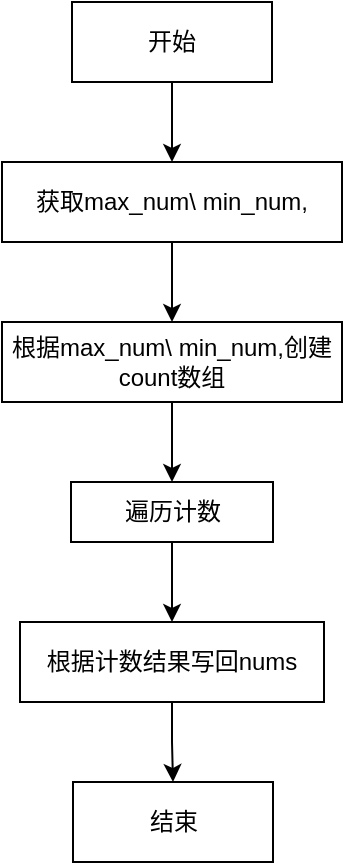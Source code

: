 <mxfile version="24.2.5" type="github">
  <diagram name="Page-1" id="WhpOYSPwDscCSI1o2JLr">
    <mxGraphModel dx="954" dy="592" grid="1" gridSize="10" guides="1" tooltips="1" connect="1" arrows="1" fold="1" page="1" pageScale="1" pageWidth="827" pageHeight="1169" math="0" shadow="0">
      <root>
        <mxCell id="0" />
        <mxCell id="1" parent="0" />
        <mxCell id="le8S84mGCe8vMf6BlJQ1-6" style="edgeStyle=orthogonalEdgeStyle;rounded=0;orthogonalLoop=1;jettySize=auto;html=1;exitX=0.5;exitY=1;exitDx=0;exitDy=0;entryX=0.5;entryY=0;entryDx=0;entryDy=0;" edge="1" parent="1" source="le8S84mGCe8vMf6BlJQ1-1" target="le8S84mGCe8vMf6BlJQ1-2">
          <mxGeometry relative="1" as="geometry" />
        </mxCell>
        <mxCell id="le8S84mGCe8vMf6BlJQ1-1" value="开始" style="rounded=0;whiteSpace=wrap;html=1;" vertex="1" parent="1">
          <mxGeometry x="364" y="140" width="100" height="40" as="geometry" />
        </mxCell>
        <mxCell id="le8S84mGCe8vMf6BlJQ1-7" style="edgeStyle=orthogonalEdgeStyle;rounded=0;orthogonalLoop=1;jettySize=auto;html=1;exitX=0.5;exitY=1;exitDx=0;exitDy=0;entryX=0.5;entryY=0;entryDx=0;entryDy=0;" edge="1" parent="1" source="le8S84mGCe8vMf6BlJQ1-2" target="le8S84mGCe8vMf6BlJQ1-3">
          <mxGeometry relative="1" as="geometry" />
        </mxCell>
        <mxCell id="le8S84mGCe8vMf6BlJQ1-2" value="获取max_num\ min_num," style="rounded=0;whiteSpace=wrap;html=1;" vertex="1" parent="1">
          <mxGeometry x="329" y="220" width="170" height="40" as="geometry" />
        </mxCell>
        <mxCell id="le8S84mGCe8vMf6BlJQ1-8" style="edgeStyle=orthogonalEdgeStyle;rounded=0;orthogonalLoop=1;jettySize=auto;html=1;exitX=0.5;exitY=1;exitDx=0;exitDy=0;entryX=0.5;entryY=0;entryDx=0;entryDy=0;" edge="1" parent="1" source="le8S84mGCe8vMf6BlJQ1-3" target="le8S84mGCe8vMf6BlJQ1-4">
          <mxGeometry relative="1" as="geometry" />
        </mxCell>
        <mxCell id="le8S84mGCe8vMf6BlJQ1-3" value="根据max_num\ min_num,创建count数组" style="rounded=0;whiteSpace=wrap;html=1;" vertex="1" parent="1">
          <mxGeometry x="329" y="300" width="170" height="40" as="geometry" />
        </mxCell>
        <mxCell id="le8S84mGCe8vMf6BlJQ1-9" style="edgeStyle=orthogonalEdgeStyle;rounded=0;orthogonalLoop=1;jettySize=auto;html=1;exitX=0.5;exitY=1;exitDx=0;exitDy=0;entryX=0.5;entryY=0;entryDx=0;entryDy=0;" edge="1" parent="1" source="le8S84mGCe8vMf6BlJQ1-4" target="le8S84mGCe8vMf6BlJQ1-5">
          <mxGeometry relative="1" as="geometry" />
        </mxCell>
        <mxCell id="le8S84mGCe8vMf6BlJQ1-4" value="遍历计数" style="rounded=0;whiteSpace=wrap;html=1;" vertex="1" parent="1">
          <mxGeometry x="363.5" y="380" width="101" height="30" as="geometry" />
        </mxCell>
        <mxCell id="le8S84mGCe8vMf6BlJQ1-11" style="edgeStyle=orthogonalEdgeStyle;rounded=0;orthogonalLoop=1;jettySize=auto;html=1;exitX=0.5;exitY=1;exitDx=0;exitDy=0;entryX=0.5;entryY=0;entryDx=0;entryDy=0;" edge="1" parent="1" source="le8S84mGCe8vMf6BlJQ1-5" target="le8S84mGCe8vMf6BlJQ1-10">
          <mxGeometry relative="1" as="geometry" />
        </mxCell>
        <mxCell id="le8S84mGCe8vMf6BlJQ1-5" value="根据计数结果写回nums" style="rounded=0;whiteSpace=wrap;html=1;" vertex="1" parent="1">
          <mxGeometry x="338" y="450" width="152" height="40" as="geometry" />
        </mxCell>
        <mxCell id="le8S84mGCe8vMf6BlJQ1-10" value="结束" style="rounded=0;whiteSpace=wrap;html=1;" vertex="1" parent="1">
          <mxGeometry x="364.5" y="530" width="100" height="40" as="geometry" />
        </mxCell>
      </root>
    </mxGraphModel>
  </diagram>
</mxfile>
